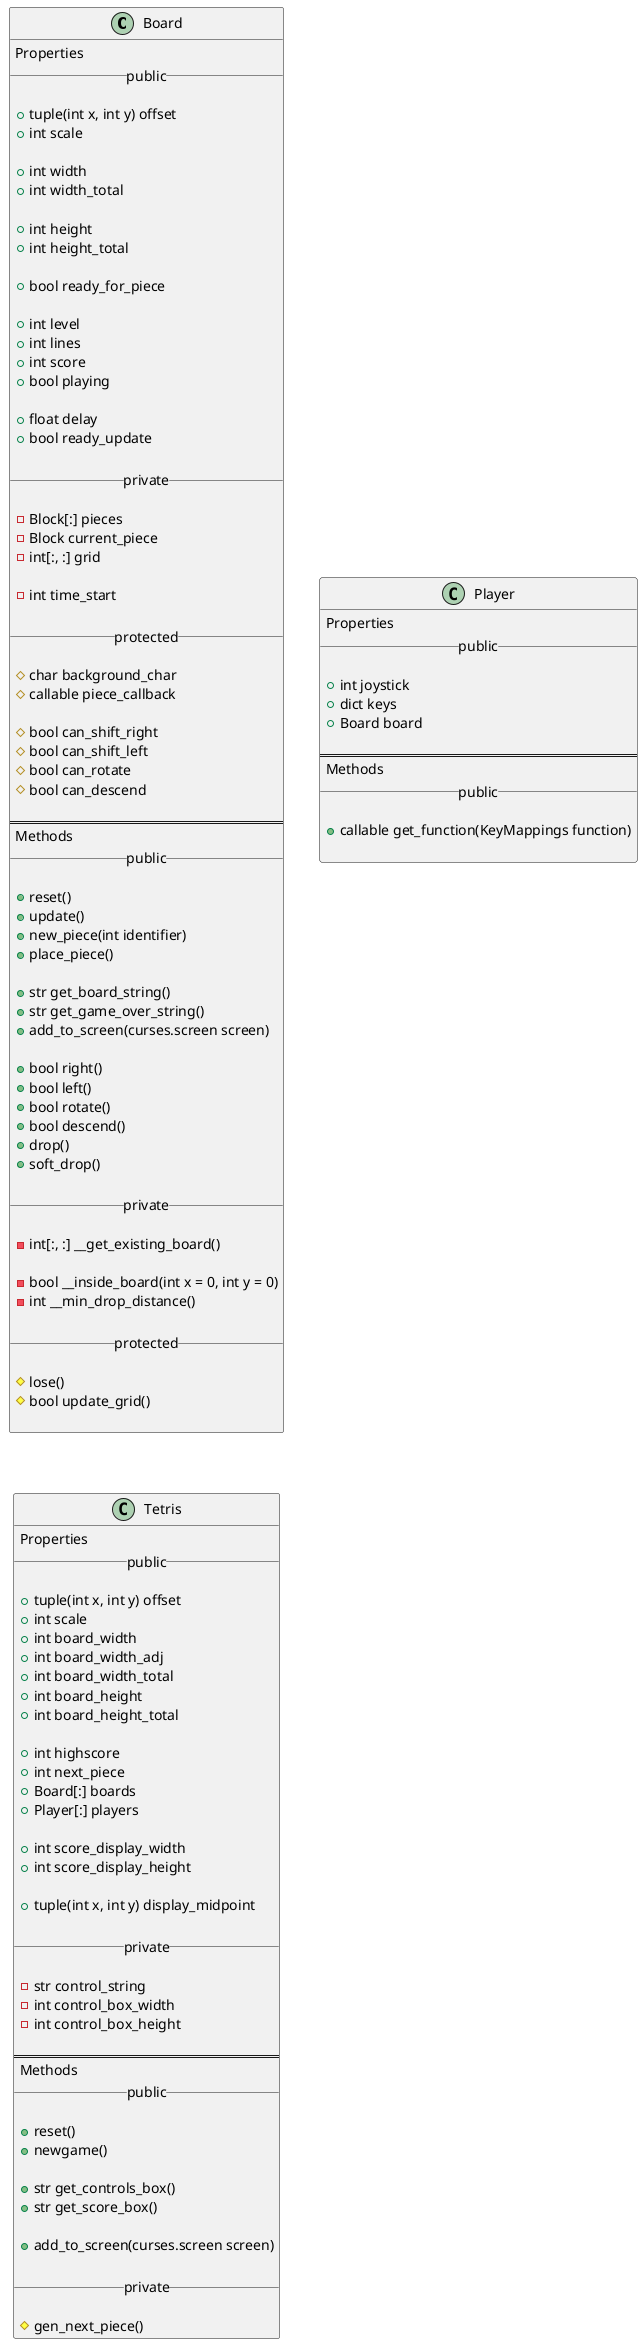 @startuml
class Board{
    Properties
    __ public __

    {field} +tuple(int x, int y) offset
    {field} +int scale

    {field} +int width
    {field} +int width_total

    {field} +int height
    {field} +int height_total

    {field} +bool ready_for_piece

    {field} +int level
    {field} +int lines
    {field} +int score
    {field} +bool playing

    {field} +float delay
    {field} +bool ready_update

    __ private __

    {field} -Block[:] pieces
    {field} -Block current_piece
    {field} -int[:, :] grid

    {field} -int time_start

    __ protected __

    {field} #char background_char
    {field} #callable piece_callback

    {field} #bool can_shift_right
    {field} #bool can_shift_left
    {field} #bool can_rotate
    {field} #bool can_descend

    ==
    Methods
    __ public __

    {method} +reset()
    {method} +update()
    {method} +new_piece(int identifier)
    {method} +place_piece()

    {method} +str get_board_string()
    {method} +str get_game_over_string()
    {method} +add_to_screen(curses.screen screen)

    {method} +bool right()
    {method} +bool left()
    {method} +bool rotate()
    {method} +bool descend()
    {method} +drop()
    {method} +soft_drop()

    __ private __

    {method} -int[:, :] __get_existing_board()

    {method} -bool __inside_board(int x = 0, int y = 0)
    {method} -int __min_drop_distance()

    __ protected __

    {method} #lose()
    {method} #bool update_grid()

}

class Player{
    Properties
    __ public __

    {field} +int joystick
    {field} +dict keys
    {field} +Board board

    ==
    Methods
    __ public __

    {method} +callable get_function(KeyMappings function)

}

class Tetris{
    Properties
    __ public __

    {field} +tuple(int x, int y) offset
    {field} +int scale
    {field} +int board_width
    {field} +int board_width_adj
    {field} +int board_width_total
    {field} +int board_height
    {field} +int board_height_total

    {field} +int highscore
    {field} +int next_piece
    {field} +Board[:] boards
    {field} +Player[:] players

    {field} +int score_display_width
    {field} +int score_display_height

    {field} +tuple(int x, int y) display_midpoint

    __ private __

    {field} -str control_string
    {field} -int control_box_width
    {field} -int control_box_height

    ==
    Methods
    __ public __

    {method} +reset()
    {method} +newgame()

    {method} +str get_controls_box()
    {method} +str get_score_box()

    {method} +add_to_screen(curses.screen screen)

    __ private __

    {method} #gen_next_piece()
}
@enduml
